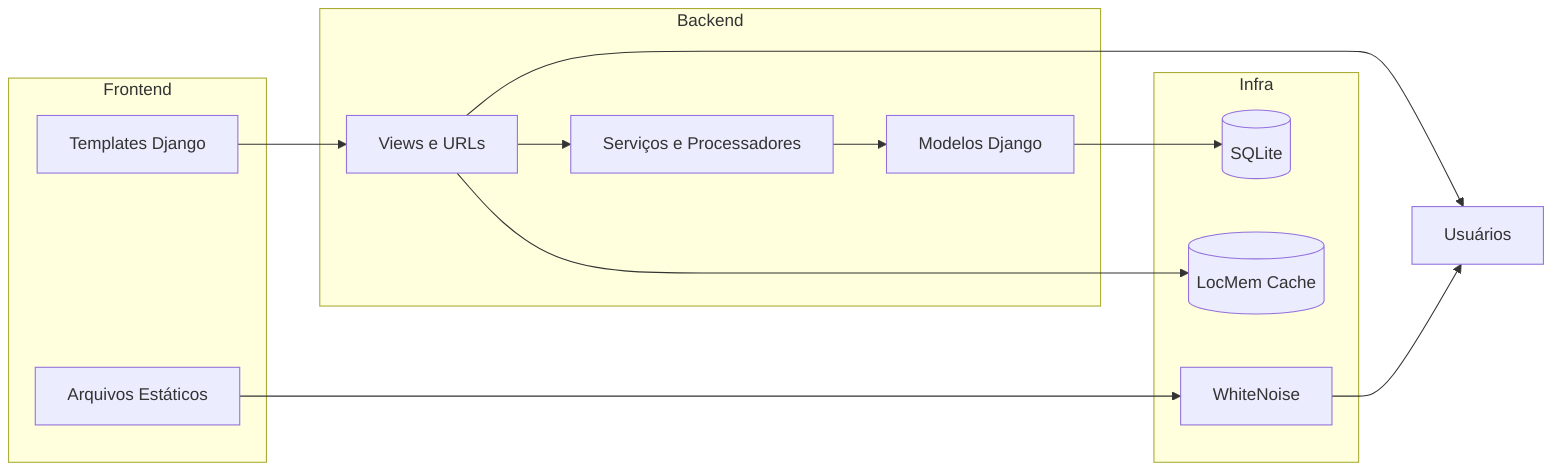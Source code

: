 %% Arquitetura de alto nível do sistema de fretamento
flowchart LR
    subgraph Frontend
        Templates[Templates Django]
        Static[Arquivos Estáticos]
    end

    subgraph Backend
        Views[Views e URLs]
        Services[Serviços e Processadores]
        Models[Modelos Django]
    end

    subgraph Infra
        SQLite[(SQLite)]
        Cache[(LocMem Cache)]
        WhiteNoise[WhiteNoise]
    end

    Templates --> Views
    Static --> WhiteNoise
    Views --> Services
    Services --> Models
    Models --> SQLite
    Views --> Cache
    WhiteNoise --> Users[Usuários]
    Views --> Users